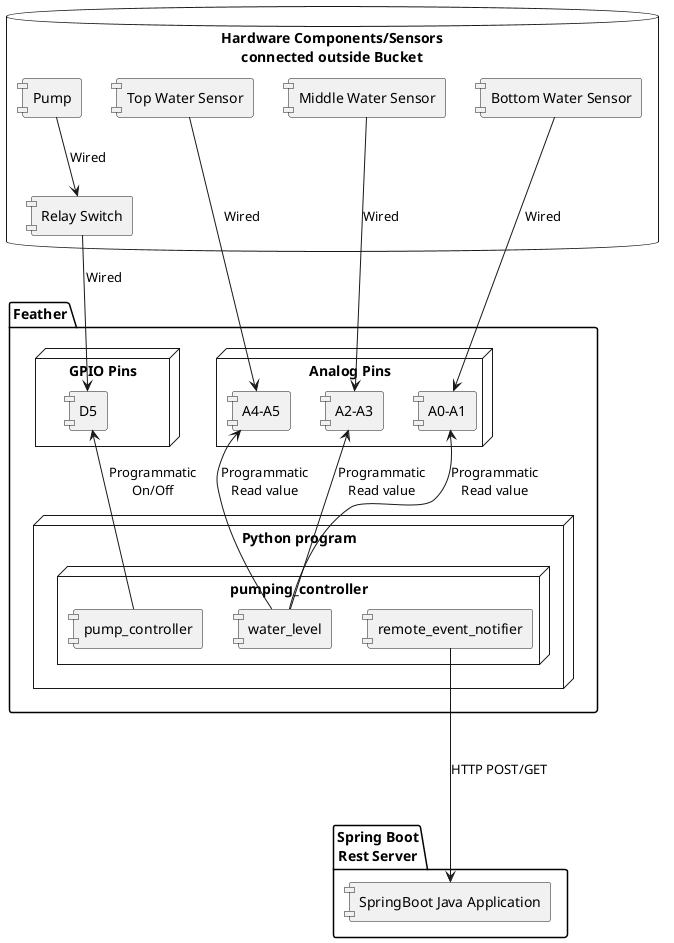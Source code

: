 @startuml
'https://plantuml.com/component-diagram
skinparam componentStyle uml1

package "Feather" {
   node "GPIO Pins" {
    [D5]
   }
   node "Analog Pins"{
    [A0-A1]
    [A2-A3]
    [A4-A5]
   }
    node "Python program"{
       node "pumping_controller" {
       [remote_event_notifier]
       [pump_controller]
       [water_level]
       }
    }
  [pump_controller] -up-> [D5]:Programmatic\nOn/Off
  [water_level] -up-> [A0-A1]:Programmatic\nRead value
  [water_level] -up-> [A2-A3]:Programmatic\nRead value
  [water_level] -up-> [A4-A5]:Programmatic\nRead value
}

package "Spring Boot\nRest Server" {
  [SpringBoot Java Application]
}


database "Hardware Components/Sensors\nconnected outside Bucket" {
   [Relay Switch]--> [D5]:Wired
   [Pump]--> [Relay Switch]:Wired
   [Top Water Sensor] --> [A4-A5]:Wired
   [Middle Water Sensor]--> [A2-A3]:Wired
   [Bottom Water Sensor]--> [A0-A1]:Wired

}
[remote_event_notifier] --down-> [SpringBoot Java Application]:HTTP POST/GET
@enduml